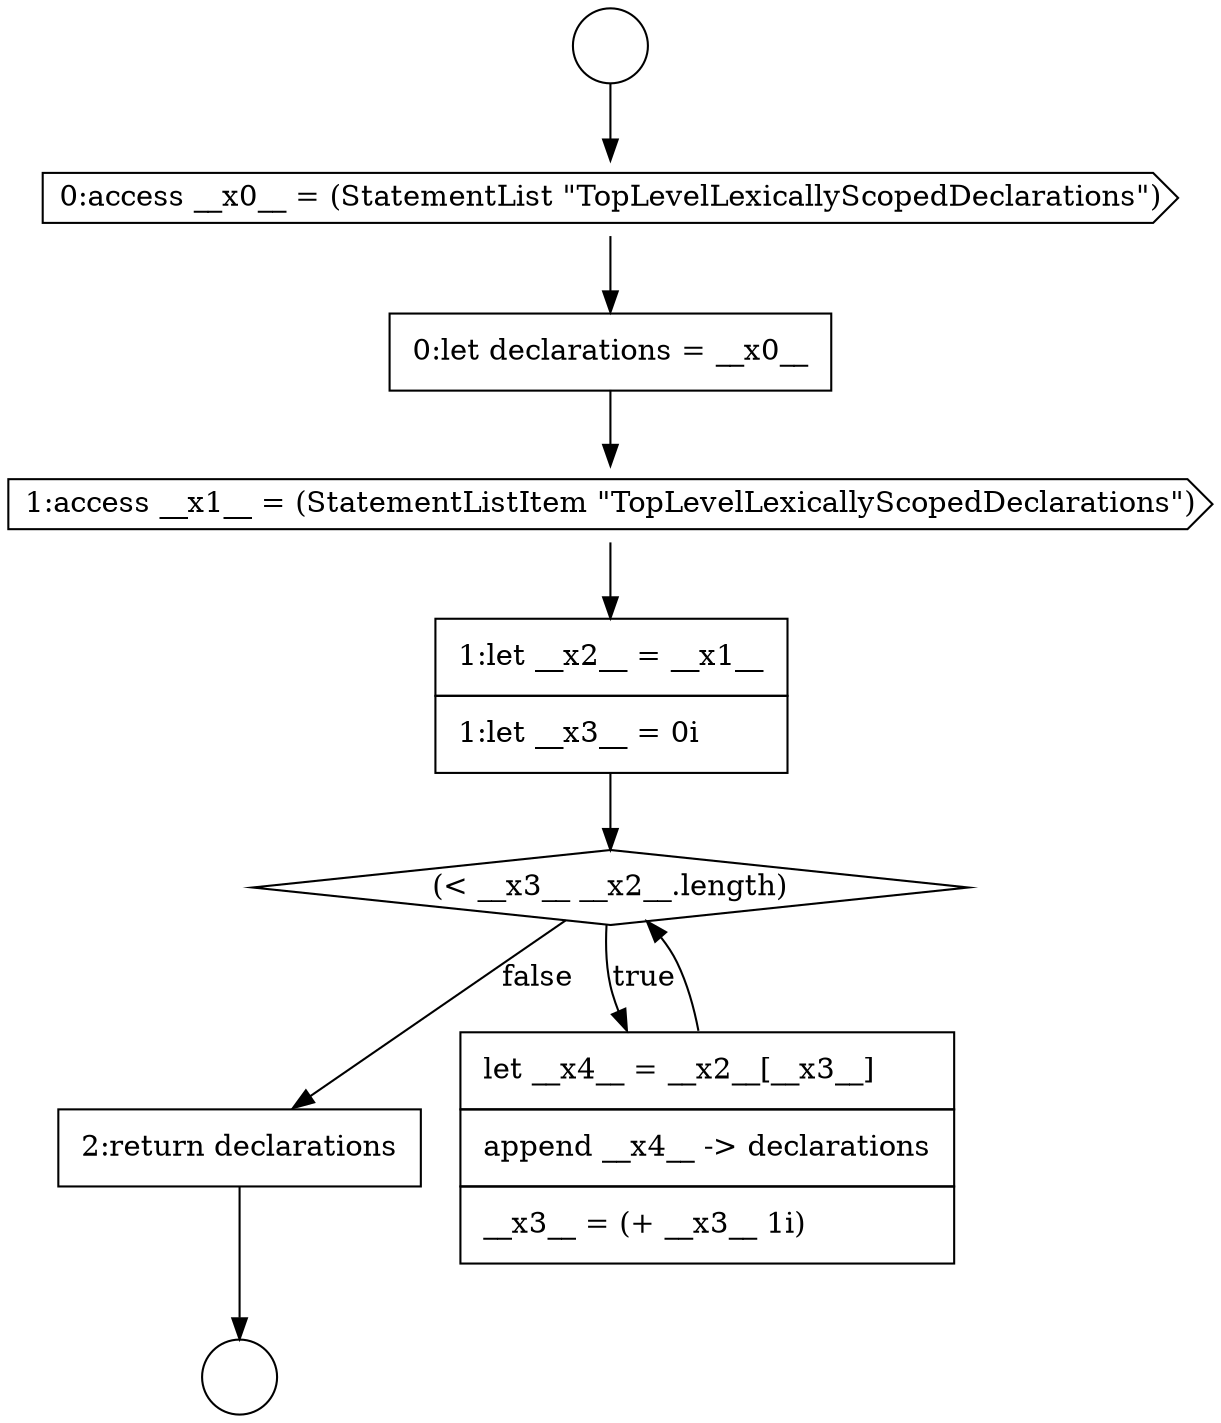 digraph {
  node5718 [shape=none, margin=0, label=<<font color="black">
    <table border="0" cellborder="1" cellspacing="0" cellpadding="10">
      <tr><td align="left">2:return declarations</td></tr>
    </table>
  </font>> color="black" fillcolor="white" style=filled]
  node5713 [shape=none, margin=0, label=<<font color="black">
    <table border="0" cellborder="1" cellspacing="0" cellpadding="10">
      <tr><td align="left">0:let declarations = __x0__</td></tr>
    </table>
  </font>> color="black" fillcolor="white" style=filled]
  node5712 [shape=cds, label=<<font color="black">0:access __x0__ = (StatementList &quot;TopLevelLexicallyScopedDeclarations&quot;)</font>> color="black" fillcolor="white" style=filled]
  node5714 [shape=cds, label=<<font color="black">1:access __x1__ = (StatementListItem &quot;TopLevelLexicallyScopedDeclarations&quot;)</font>> color="black" fillcolor="white" style=filled]
  node5711 [shape=circle label=" " color="black" fillcolor="white" style=filled]
  node5715 [shape=none, margin=0, label=<<font color="black">
    <table border="0" cellborder="1" cellspacing="0" cellpadding="10">
      <tr><td align="left">1:let __x2__ = __x1__</td></tr>
      <tr><td align="left">1:let __x3__ = 0i</td></tr>
    </table>
  </font>> color="black" fillcolor="white" style=filled]
  node5710 [shape=circle label=" " color="black" fillcolor="white" style=filled]
  node5716 [shape=diamond, label=<<font color="black">(&lt; __x3__ __x2__.length)</font>> color="black" fillcolor="white" style=filled]
  node5717 [shape=none, margin=0, label=<<font color="black">
    <table border="0" cellborder="1" cellspacing="0" cellpadding="10">
      <tr><td align="left">let __x4__ = __x2__[__x3__]</td></tr>
      <tr><td align="left">append __x4__ -&gt; declarations</td></tr>
      <tr><td align="left">__x3__ = (+ __x3__ 1i)</td></tr>
    </table>
  </font>> color="black" fillcolor="white" style=filled]
  node5713 -> node5714 [ color="black"]
  node5714 -> node5715 [ color="black"]
  node5716 -> node5717 [label=<<font color="black">true</font>> color="black"]
  node5716 -> node5718 [label=<<font color="black">false</font>> color="black"]
  node5715 -> node5716 [ color="black"]
  node5710 -> node5712 [ color="black"]
  node5717 -> node5716 [ color="black"]
  node5712 -> node5713 [ color="black"]
  node5718 -> node5711 [ color="black"]
}

